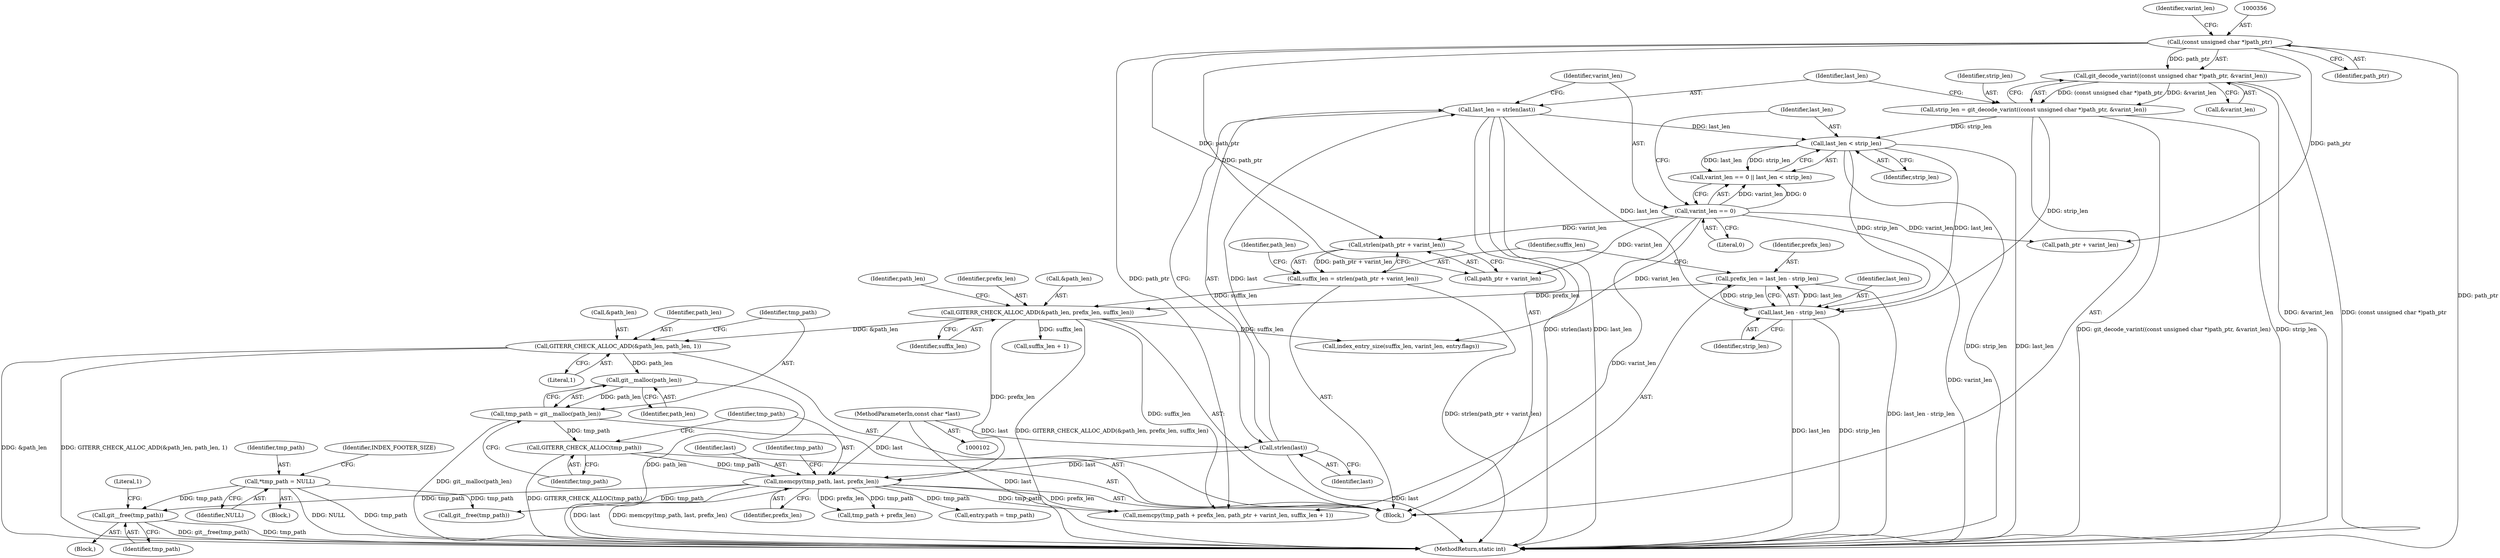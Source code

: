 digraph "0_libgit2_3207ddb0103543da8ad2139ec6539f590f9900c1@API" {
"1000454" [label="(Call,git__free(tmp_path))"];
"1000126" [label="(Call,*tmp_path = NULL)"];
"1000402" [label="(Call,memcpy(tmp_path, last, prefix_len))"];
"1000400" [label="(Call,GITERR_CHECK_ALLOC(tmp_path))"];
"1000396" [label="(Call,tmp_path = git__malloc(path_len))"];
"1000398" [label="(Call,git__malloc(path_len))"];
"1000391" [label="(Call,GITERR_CHECK_ALLOC_ADD(&path_len, path_len, 1))"];
"1000386" [label="(Call,GITERR_CHECK_ALLOC_ADD(&path_len, prefix_len, suffix_len))"];
"1000375" [label="(Call,prefix_len = last_len - strip_len)"];
"1000377" [label="(Call,last_len - strip_len)"];
"1000360" [label="(Call,last_len = strlen(last))"];
"1000362" [label="(Call,strlen(last))"];
"1000108" [label="(MethodParameterIn,const char *last)"];
"1000369" [label="(Call,last_len < strip_len)"];
"1000352" [label="(Call,strip_len = git_decode_varint((const unsigned char *)path_ptr, &varint_len))"];
"1000354" [label="(Call,git_decode_varint((const unsigned char *)path_ptr, &varint_len))"];
"1000355" [label="(Call,(const unsigned char *)path_ptr)"];
"1000380" [label="(Call,suffix_len = strlen(path_ptr + varint_len))"];
"1000382" [label="(Call,strlen(path_ptr + varint_len))"];
"1000366" [label="(Call,varint_len == 0)"];
"1000424" [label="(Call,entry.path = tmp_path)"];
"1000404" [label="(Identifier,last)"];
"1000396" [label="(Call,tmp_path = git__malloc(path_len))"];
"1000381" [label="(Identifier,suffix_len)"];
"1000369" [label="(Call,last_len < strip_len)"];
"1000391" [label="(Call,GITERR_CHECK_ALLOC_ADD(&path_len, path_len, 1))"];
"1000365" [label="(Call,varint_len == 0 || last_len < strip_len)"];
"1000354" [label="(Call,git_decode_varint((const unsigned char *)path_ptr, &varint_len))"];
"1000363" [label="(Identifier,last)"];
"1000353" [label="(Identifier,strip_len)"];
"1000108" [label="(MethodParameterIn,const char *last)"];
"1000408" [label="(Identifier,tmp_path)"];
"1000387" [label="(Call,&path_len)"];
"1000405" [label="(Identifier,prefix_len)"];
"1000386" [label="(Call,GITERR_CHECK_ALLOC_ADD(&path_len, prefix_len, suffix_len))"];
"1000375" [label="(Call,prefix_len = last_len - strip_len)"];
"1000359" [label="(Identifier,varint_len)"];
"1000395" [label="(Literal,1)"];
"1000467" [label="(MethodReturn,static int)"];
"1000370" [label="(Identifier,last_len)"];
"1000397" [label="(Identifier,tmp_path)"];
"1000355" [label="(Call,(const unsigned char *)path_ptr)"];
"1000357" [label="(Identifier,path_ptr)"];
"1000383" [label="(Call,path_ptr + varint_len)"];
"1000406" [label="(Call,memcpy(tmp_path + prefix_len, path_ptr + varint_len, suffix_len + 1))"];
"1000458" [label="(Literal,1)"];
"1000377" [label="(Call,last_len - strip_len)"];
"1000382" [label="(Call,strlen(path_ptr + varint_len))"];
"1000378" [label="(Identifier,last_len)"];
"1000394" [label="(Identifier,path_len)"];
"1000401" [label="(Identifier,tmp_path)"];
"1000413" [label="(Call,suffix_len + 1)"];
"1000407" [label="(Call,tmp_path + prefix_len)"];
"1000366" [label="(Call,varint_len == 0)"];
"1000376" [label="(Identifier,prefix_len)"];
"1000367" [label="(Identifier,varint_len)"];
"1000371" [label="(Identifier,strip_len)"];
"1000128" [label="(Identifier,NULL)"];
"1000126" [label="(Call,*tmp_path = NULL)"];
"1000398" [label="(Call,git__malloc(path_len))"];
"1000345" [label="(Block,)"];
"1000132" [label="(Identifier,INDEX_FOOTER_SIZE)"];
"1000368" [label="(Literal,0)"];
"1000360" [label="(Call,last_len = strlen(last))"];
"1000127" [label="(Identifier,tmp_path)"];
"1000393" [label="(Identifier,path_len)"];
"1000399" [label="(Identifier,path_len)"];
"1000453" [label="(Block,)"];
"1000392" [label="(Call,&path_len)"];
"1000390" [label="(Identifier,suffix_len)"];
"1000403" [label="(Identifier,tmp_path)"];
"1000410" [label="(Call,path_ptr + varint_len)"];
"1000388" [label="(Identifier,path_len)"];
"1000380" [label="(Call,suffix_len = strlen(path_ptr + varint_len))"];
"1000352" [label="(Call,strip_len = git_decode_varint((const unsigned char *)path_ptr, &varint_len))"];
"1000389" [label="(Identifier,prefix_len)"];
"1000454" [label="(Call,git__free(tmp_path))"];
"1000459" [label="(Call,git__free(tmp_path))"];
"1000455" [label="(Identifier,tmp_path)"];
"1000402" [label="(Call,memcpy(tmp_path, last, prefix_len))"];
"1000361" [label="(Identifier,last_len)"];
"1000109" [label="(Block,)"];
"1000379" [label="(Identifier,strip_len)"];
"1000418" [label="(Call,index_entry_size(suffix_len, varint_len, entry.flags))"];
"1000362" [label="(Call,strlen(last))"];
"1000358" [label="(Call,&varint_len)"];
"1000400" [label="(Call,GITERR_CHECK_ALLOC(tmp_path))"];
"1000454" -> "1000453"  [label="AST: "];
"1000454" -> "1000455"  [label="CFG: "];
"1000455" -> "1000454"  [label="AST: "];
"1000458" -> "1000454"  [label="CFG: "];
"1000454" -> "1000467"  [label="DDG: tmp_path"];
"1000454" -> "1000467"  [label="DDG: git__free(tmp_path)"];
"1000126" -> "1000454"  [label="DDG: tmp_path"];
"1000402" -> "1000454"  [label="DDG: tmp_path"];
"1000126" -> "1000109"  [label="AST: "];
"1000126" -> "1000128"  [label="CFG: "];
"1000127" -> "1000126"  [label="AST: "];
"1000128" -> "1000126"  [label="AST: "];
"1000132" -> "1000126"  [label="CFG: "];
"1000126" -> "1000467"  [label="DDG: tmp_path"];
"1000126" -> "1000467"  [label="DDG: NULL"];
"1000126" -> "1000459"  [label="DDG: tmp_path"];
"1000402" -> "1000345"  [label="AST: "];
"1000402" -> "1000405"  [label="CFG: "];
"1000403" -> "1000402"  [label="AST: "];
"1000404" -> "1000402"  [label="AST: "];
"1000405" -> "1000402"  [label="AST: "];
"1000408" -> "1000402"  [label="CFG: "];
"1000402" -> "1000467"  [label="DDG: last"];
"1000402" -> "1000467"  [label="DDG: memcpy(tmp_path, last, prefix_len)"];
"1000400" -> "1000402"  [label="DDG: tmp_path"];
"1000362" -> "1000402"  [label="DDG: last"];
"1000108" -> "1000402"  [label="DDG: last"];
"1000386" -> "1000402"  [label="DDG: prefix_len"];
"1000402" -> "1000406"  [label="DDG: tmp_path"];
"1000402" -> "1000406"  [label="DDG: prefix_len"];
"1000402" -> "1000407"  [label="DDG: tmp_path"];
"1000402" -> "1000407"  [label="DDG: prefix_len"];
"1000402" -> "1000424"  [label="DDG: tmp_path"];
"1000402" -> "1000459"  [label="DDG: tmp_path"];
"1000400" -> "1000345"  [label="AST: "];
"1000400" -> "1000401"  [label="CFG: "];
"1000401" -> "1000400"  [label="AST: "];
"1000403" -> "1000400"  [label="CFG: "];
"1000400" -> "1000467"  [label="DDG: GITERR_CHECK_ALLOC(tmp_path)"];
"1000396" -> "1000400"  [label="DDG: tmp_path"];
"1000396" -> "1000345"  [label="AST: "];
"1000396" -> "1000398"  [label="CFG: "];
"1000397" -> "1000396"  [label="AST: "];
"1000398" -> "1000396"  [label="AST: "];
"1000401" -> "1000396"  [label="CFG: "];
"1000396" -> "1000467"  [label="DDG: git__malloc(path_len)"];
"1000398" -> "1000396"  [label="DDG: path_len"];
"1000398" -> "1000399"  [label="CFG: "];
"1000399" -> "1000398"  [label="AST: "];
"1000398" -> "1000467"  [label="DDG: path_len"];
"1000391" -> "1000398"  [label="DDG: path_len"];
"1000391" -> "1000345"  [label="AST: "];
"1000391" -> "1000395"  [label="CFG: "];
"1000392" -> "1000391"  [label="AST: "];
"1000394" -> "1000391"  [label="AST: "];
"1000395" -> "1000391"  [label="AST: "];
"1000397" -> "1000391"  [label="CFG: "];
"1000391" -> "1000467"  [label="DDG: &path_len"];
"1000391" -> "1000467"  [label="DDG: GITERR_CHECK_ALLOC_ADD(&path_len, path_len, 1)"];
"1000386" -> "1000391"  [label="DDG: &path_len"];
"1000386" -> "1000345"  [label="AST: "];
"1000386" -> "1000390"  [label="CFG: "];
"1000387" -> "1000386"  [label="AST: "];
"1000389" -> "1000386"  [label="AST: "];
"1000390" -> "1000386"  [label="AST: "];
"1000393" -> "1000386"  [label="CFG: "];
"1000386" -> "1000467"  [label="DDG: GITERR_CHECK_ALLOC_ADD(&path_len, prefix_len, suffix_len)"];
"1000375" -> "1000386"  [label="DDG: prefix_len"];
"1000380" -> "1000386"  [label="DDG: suffix_len"];
"1000386" -> "1000406"  [label="DDG: suffix_len"];
"1000386" -> "1000413"  [label="DDG: suffix_len"];
"1000386" -> "1000418"  [label="DDG: suffix_len"];
"1000375" -> "1000345"  [label="AST: "];
"1000375" -> "1000377"  [label="CFG: "];
"1000376" -> "1000375"  [label="AST: "];
"1000377" -> "1000375"  [label="AST: "];
"1000381" -> "1000375"  [label="CFG: "];
"1000375" -> "1000467"  [label="DDG: last_len - strip_len"];
"1000377" -> "1000375"  [label="DDG: last_len"];
"1000377" -> "1000375"  [label="DDG: strip_len"];
"1000377" -> "1000379"  [label="CFG: "];
"1000378" -> "1000377"  [label="AST: "];
"1000379" -> "1000377"  [label="AST: "];
"1000377" -> "1000467"  [label="DDG: strip_len"];
"1000377" -> "1000467"  [label="DDG: last_len"];
"1000360" -> "1000377"  [label="DDG: last_len"];
"1000369" -> "1000377"  [label="DDG: last_len"];
"1000369" -> "1000377"  [label="DDG: strip_len"];
"1000352" -> "1000377"  [label="DDG: strip_len"];
"1000360" -> "1000345"  [label="AST: "];
"1000360" -> "1000362"  [label="CFG: "];
"1000361" -> "1000360"  [label="AST: "];
"1000362" -> "1000360"  [label="AST: "];
"1000367" -> "1000360"  [label="CFG: "];
"1000360" -> "1000467"  [label="DDG: last_len"];
"1000360" -> "1000467"  [label="DDG: strlen(last)"];
"1000362" -> "1000360"  [label="DDG: last"];
"1000360" -> "1000369"  [label="DDG: last_len"];
"1000362" -> "1000363"  [label="CFG: "];
"1000363" -> "1000362"  [label="AST: "];
"1000362" -> "1000467"  [label="DDG: last"];
"1000108" -> "1000362"  [label="DDG: last"];
"1000108" -> "1000102"  [label="AST: "];
"1000108" -> "1000467"  [label="DDG: last"];
"1000369" -> "1000365"  [label="AST: "];
"1000369" -> "1000371"  [label="CFG: "];
"1000370" -> "1000369"  [label="AST: "];
"1000371" -> "1000369"  [label="AST: "];
"1000365" -> "1000369"  [label="CFG: "];
"1000369" -> "1000467"  [label="DDG: last_len"];
"1000369" -> "1000467"  [label="DDG: strip_len"];
"1000369" -> "1000365"  [label="DDG: last_len"];
"1000369" -> "1000365"  [label="DDG: strip_len"];
"1000352" -> "1000369"  [label="DDG: strip_len"];
"1000352" -> "1000345"  [label="AST: "];
"1000352" -> "1000354"  [label="CFG: "];
"1000353" -> "1000352"  [label="AST: "];
"1000354" -> "1000352"  [label="AST: "];
"1000361" -> "1000352"  [label="CFG: "];
"1000352" -> "1000467"  [label="DDG: strip_len"];
"1000352" -> "1000467"  [label="DDG: git_decode_varint((const unsigned char *)path_ptr, &varint_len)"];
"1000354" -> "1000352"  [label="DDG: (const unsigned char *)path_ptr"];
"1000354" -> "1000352"  [label="DDG: &varint_len"];
"1000354" -> "1000358"  [label="CFG: "];
"1000355" -> "1000354"  [label="AST: "];
"1000358" -> "1000354"  [label="AST: "];
"1000354" -> "1000467"  [label="DDG: &varint_len"];
"1000354" -> "1000467"  [label="DDG: (const unsigned char *)path_ptr"];
"1000355" -> "1000354"  [label="DDG: path_ptr"];
"1000355" -> "1000357"  [label="CFG: "];
"1000356" -> "1000355"  [label="AST: "];
"1000357" -> "1000355"  [label="AST: "];
"1000359" -> "1000355"  [label="CFG: "];
"1000355" -> "1000467"  [label="DDG: path_ptr"];
"1000355" -> "1000382"  [label="DDG: path_ptr"];
"1000355" -> "1000383"  [label="DDG: path_ptr"];
"1000355" -> "1000406"  [label="DDG: path_ptr"];
"1000355" -> "1000410"  [label="DDG: path_ptr"];
"1000380" -> "1000345"  [label="AST: "];
"1000380" -> "1000382"  [label="CFG: "];
"1000381" -> "1000380"  [label="AST: "];
"1000382" -> "1000380"  [label="AST: "];
"1000388" -> "1000380"  [label="CFG: "];
"1000380" -> "1000467"  [label="DDG: strlen(path_ptr + varint_len)"];
"1000382" -> "1000380"  [label="DDG: path_ptr + varint_len"];
"1000382" -> "1000383"  [label="CFG: "];
"1000383" -> "1000382"  [label="AST: "];
"1000366" -> "1000382"  [label="DDG: varint_len"];
"1000366" -> "1000365"  [label="AST: "];
"1000366" -> "1000368"  [label="CFG: "];
"1000367" -> "1000366"  [label="AST: "];
"1000368" -> "1000366"  [label="AST: "];
"1000370" -> "1000366"  [label="CFG: "];
"1000365" -> "1000366"  [label="CFG: "];
"1000366" -> "1000467"  [label="DDG: varint_len"];
"1000366" -> "1000365"  [label="DDG: varint_len"];
"1000366" -> "1000365"  [label="DDG: 0"];
"1000366" -> "1000383"  [label="DDG: varint_len"];
"1000366" -> "1000406"  [label="DDG: varint_len"];
"1000366" -> "1000410"  [label="DDG: varint_len"];
"1000366" -> "1000418"  [label="DDG: varint_len"];
}

